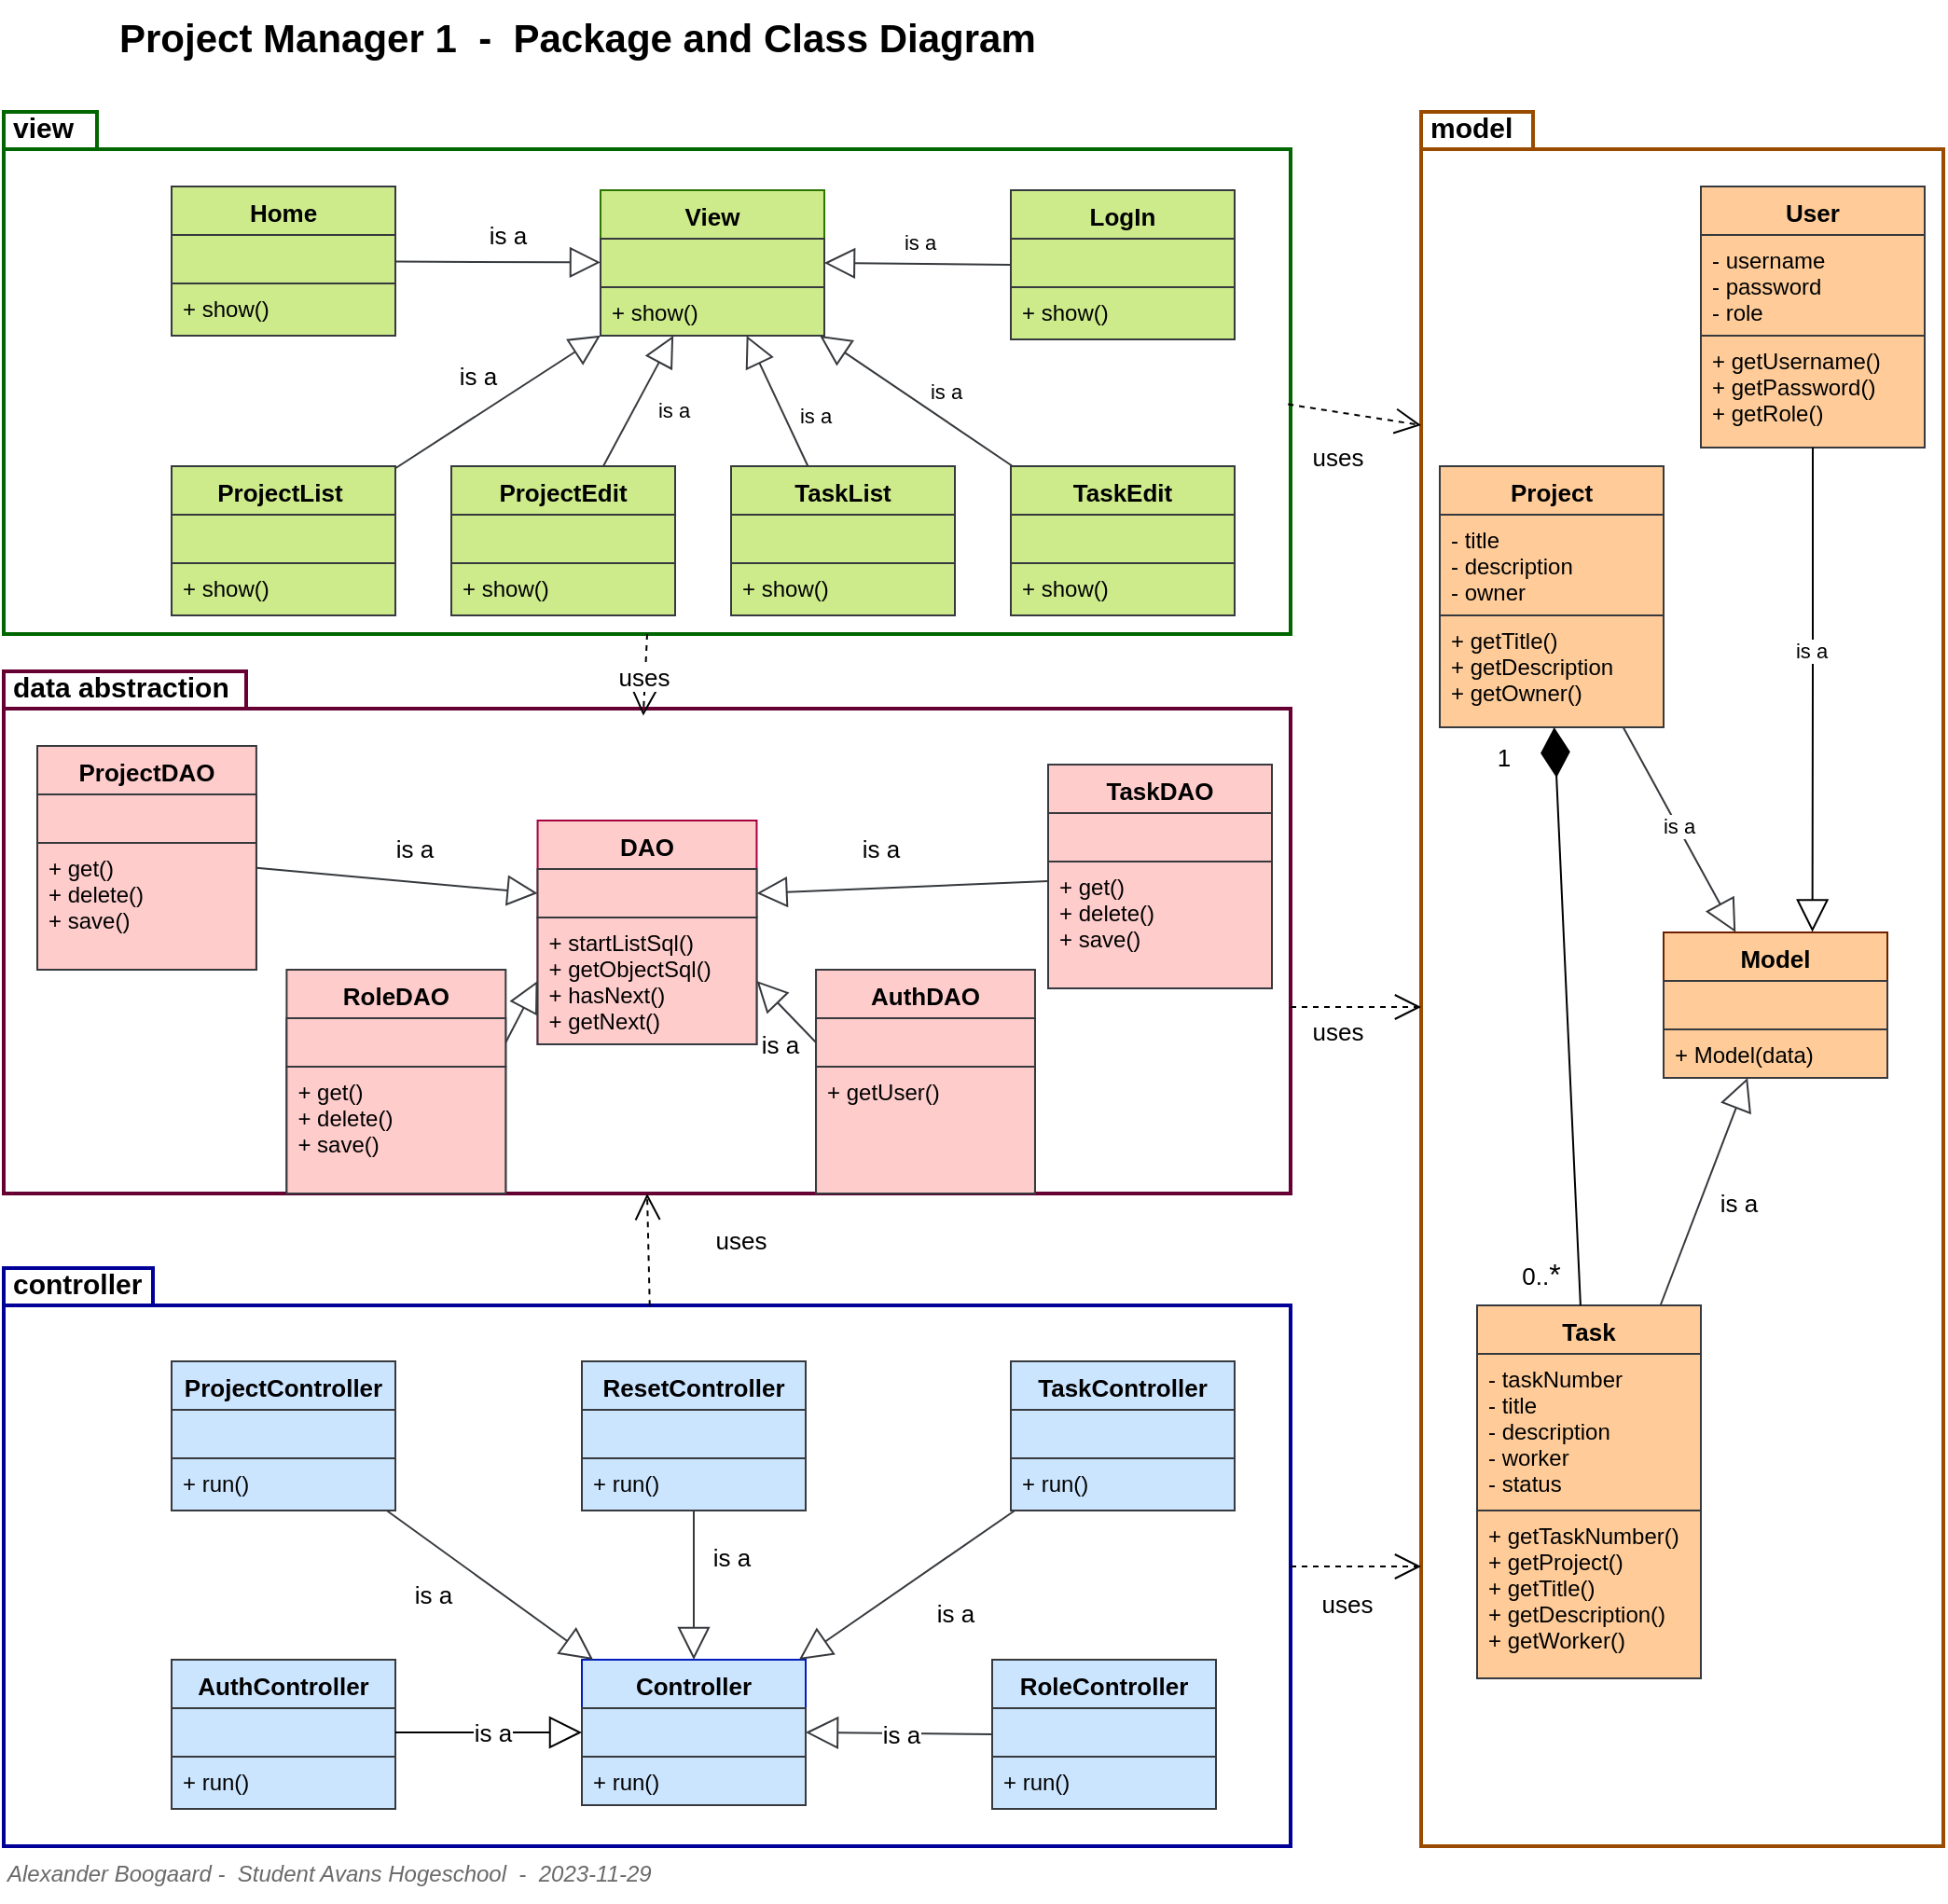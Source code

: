 <mxfile version="22.1.2" type="device">
  <diagram id="C5RBs43oDa-KdzZeNtuy" name="Page-1">
    <mxGraphModel dx="1900" dy="3404" grid="1" gridSize="10" guides="1" tooltips="1" connect="1" arrows="1" fold="1" page="1" pageScale="1" pageWidth="1120" pageHeight="1450" math="0" shadow="0">
      <root>
        <mxCell id="WIyWlLk6GJQsqaUBKTNV-0" />
        <mxCell id="WIyWlLk6GJQsqaUBKTNV-1" parent="WIyWlLk6GJQsqaUBKTNV-0" />
        <mxCell id="bZ6SmDlan108wGOM-JAQ-2" value="" style="shape=folder;fontStyle=1;spacingTop=10;tabWidth=130;tabHeight=20;tabPosition=left;html=1;strokeWidth=2;strokeColor=#660033;" parent="WIyWlLk6GJQsqaUBKTNV-1" vertex="1">
          <mxGeometry x="-1110.003" y="-2520" width="690" height="280" as="geometry" />
        </mxCell>
        <mxCell id="2OxJAYzB0VSOcrcpk9Fz-35" value="" style="group" parent="WIyWlLk6GJQsqaUBKTNV-1" vertex="1" connectable="0">
          <mxGeometry x="-1110" y="-2200" width="690" height="310" as="geometry" />
        </mxCell>
        <mxCell id="bZ6SmDlan108wGOM-JAQ-4" value="" style="shape=folder;fontStyle=1;spacingTop=10;tabWidth=80;tabHeight=20;tabPosition=left;html=1;strokeWidth=2;strokeColor=#000099;" parent="2OxJAYzB0VSOcrcpk9Fz-35" vertex="1">
          <mxGeometry width="690" height="310" as="geometry" />
        </mxCell>
        <mxCell id="xL1izJkVqLdVVamuMfSx-6" value="&lt;h1 style=&quot;font-size: 15px;&quot;&gt;controller&lt;/h1&gt;" style="text;html=1;strokeColor=none;fillColor=none;spacing=5;spacingTop=-20;whiteSpace=wrap;overflow=hidden;rounded=0;fontSize=15;" parent="2OxJAYzB0VSOcrcpk9Fz-35" vertex="1">
          <mxGeometry width="98.571" height="20" as="geometry" />
        </mxCell>
        <mxCell id="oio7H8gZdXNdozRF6KR3-0" value="RoleController" style="swimlane;fontStyle=1;align=center;verticalAlign=top;childLayout=stackLayout;horizontal=1;startSize=26;horizontalStack=0;resizeParent=1;resizeLast=0;collapsible=1;marginBottom=0;rounded=0;shadow=0;strokeWidth=1;fillColor=#cce5ff;strokeColor=#36393d;fontSize=13;" vertex="1" parent="2OxJAYzB0VSOcrcpk9Fz-35">
          <mxGeometry x="530" y="210" width="120" height="80" as="geometry">
            <mxRectangle x="230" y="140" width="160" height="26" as="alternateBounds" />
          </mxGeometry>
        </mxCell>
        <mxCell id="oio7H8gZdXNdozRF6KR3-1" value=" " style="text;align=left;verticalAlign=top;spacingLeft=4;spacingRight=4;overflow=hidden;rotatable=0;points=[[0,0.5],[1,0.5]];portConstraint=eastwest;fillColor=#cce5ff;strokeColor=#36393d;" vertex="1" parent="oio7H8gZdXNdozRF6KR3-0">
          <mxGeometry y="26" width="120" height="26" as="geometry" />
        </mxCell>
        <mxCell id="oio7H8gZdXNdozRF6KR3-2" value="+ run()" style="text;align=left;verticalAlign=top;spacingLeft=4;spacingRight=4;overflow=hidden;rotatable=0;points=[[0,0.5],[1,0.5]];portConstraint=eastwest;fillColor=#cce5ff;strokeColor=#36393d;" vertex="1" parent="oio7H8gZdXNdozRF6KR3-0">
          <mxGeometry y="52" width="120" height="28" as="geometry" />
        </mxCell>
        <mxCell id="bZ6SmDlan108wGOM-JAQ-6" value="" style="shape=folder;fontStyle=1;spacingTop=10;tabWidth=60;tabHeight=20;tabPosition=left;html=1;strokeWidth=2;strokeColor=#994C00;" parent="WIyWlLk6GJQsqaUBKTNV-1" vertex="1">
          <mxGeometry x="-350" y="-2820" width="280" height="930" as="geometry" />
        </mxCell>
        <mxCell id="bZ6SmDlan108wGOM-JAQ-1" value="" style="shape=folder;fontStyle=1;spacingTop=10;tabWidth=50;tabHeight=20;tabPosition=left;html=1;strokeWidth=2;strokeColor=#006600;" parent="WIyWlLk6GJQsqaUBKTNV-1" vertex="1">
          <mxGeometry x="-1110" y="-2820" width="690" height="280" as="geometry" />
        </mxCell>
        <mxCell id="E7oqF2Y1Bg3r5n-uWhPA-0" value="View" style="swimlane;fontStyle=1;align=center;verticalAlign=top;childLayout=stackLayout;horizontal=1;startSize=26;horizontalStack=0;resizeParent=1;resizeLast=0;collapsible=1;marginBottom=0;rounded=0;shadow=0;strokeWidth=1;fillColor=#CDEB8B;strokeColor=#2D7600;fontSize=13;fontColor=#000000;" parent="WIyWlLk6GJQsqaUBKTNV-1" vertex="1">
          <mxGeometry x="-790" y="-2778" width="120" height="78" as="geometry">
            <mxRectangle x="230" y="140" width="160" height="26" as="alternateBounds" />
          </mxGeometry>
        </mxCell>
        <mxCell id="E7oqF2Y1Bg3r5n-uWhPA-1" value="" style="text;align=left;verticalAlign=top;spacingLeft=4;spacingRight=4;overflow=hidden;rotatable=0;points=[[0,0.5],[1,0.5]];portConstraint=eastwest;fillColor=#cdeb8b;strokeColor=#36393d;" parent="E7oqF2Y1Bg3r5n-uWhPA-0" vertex="1">
          <mxGeometry y="26" width="120" height="26" as="geometry" />
        </mxCell>
        <mxCell id="E7oqF2Y1Bg3r5n-uWhPA-77" value="+ show()" style="text;align=left;verticalAlign=top;spacingLeft=4;spacingRight=4;overflow=hidden;rotatable=0;points=[[0,0.5],[1,0.5]];portConstraint=eastwest;fillColor=#cdeb8b;strokeColor=#36393d;" parent="E7oqF2Y1Bg3r5n-uWhPA-0" vertex="1">
          <mxGeometry y="52" width="120" height="26" as="geometry" />
        </mxCell>
        <mxCell id="E7oqF2Y1Bg3r5n-uWhPA-3" value="" style="endArrow=block;endSize=14;endFill=0;shadow=0;strokeWidth=1;rounded=0;elbow=vertical;fillColor=#cdeb8b;strokeColor=#36393d;" parent="WIyWlLk6GJQsqaUBKTNV-1" source="E7oqF2Y1Bg3r5n-uWhPA-91" target="E7oqF2Y1Bg3r5n-uWhPA-0" edge="1">
          <mxGeometry width="160" relative="1" as="geometry">
            <mxPoint x="-870" y="-2590" as="sourcePoint" />
            <mxPoint x="-970" y="-2679" as="targetPoint" />
          </mxGeometry>
        </mxCell>
        <mxCell id="2OxJAYzB0VSOcrcpk9Fz-2" value="is a" style="edgeLabel;html=1;align=center;verticalAlign=middle;resizable=0;points=[];" parent="E7oqF2Y1Bg3r5n-uWhPA-3" vertex="1" connectable="0">
          <mxGeometry x="-0.162" relative="1" as="geometry">
            <mxPoint x="21" y="-1" as="offset" />
          </mxGeometry>
        </mxCell>
        <mxCell id="E7oqF2Y1Bg3r5n-uWhPA-19" value="is a" style="endArrow=block;endSize=14;endFill=0;shadow=0;strokeWidth=1;rounded=0;elbow=vertical;fillColor=#cdeb8b;strokeColor=#36393d;fontSize=13;" parent="WIyWlLk6GJQsqaUBKTNV-1" source="E7oqF2Y1Bg3r5n-uWhPA-85" target="E7oqF2Y1Bg3r5n-uWhPA-0" edge="1">
          <mxGeometry x="-0.024" y="17" width="160" relative="1" as="geometry">
            <mxPoint x="-980" y="-2280" as="sourcePoint" />
            <mxPoint x="-1110" y="-2420" as="targetPoint" />
            <mxPoint y="-1" as="offset" />
          </mxGeometry>
        </mxCell>
        <mxCell id="E7oqF2Y1Bg3r5n-uWhPA-20" value="" style="endArrow=block;endSize=14;endFill=0;shadow=0;strokeWidth=1;rounded=0;elbow=vertical;fillColor=#cdeb8b;strokeColor=#36393d;" parent="WIyWlLk6GJQsqaUBKTNV-1" source="E7oqF2Y1Bg3r5n-uWhPA-82" target="E7oqF2Y1Bg3r5n-uWhPA-0" edge="1">
          <mxGeometry width="160" relative="1" as="geometry">
            <mxPoint x="-840" y="-2320" as="sourcePoint" />
            <mxPoint x="-970" y="-2460" as="targetPoint" />
          </mxGeometry>
        </mxCell>
        <mxCell id="2OxJAYzB0VSOcrcpk9Fz-1" value="&lt;font style=&quot;font-size: 13px;&quot;&gt;is a&lt;/font&gt;" style="edgeLabel;html=1;align=center;verticalAlign=middle;resizable=0;points=[];" parent="E7oqF2Y1Bg3r5n-uWhPA-20" vertex="1" connectable="0">
          <mxGeometry x="-0.089" y="-2" relative="1" as="geometry">
            <mxPoint x="10" y="-17" as="offset" />
          </mxGeometry>
        </mxCell>
        <mxCell id="E7oqF2Y1Bg3r5n-uWhPA-21" value="" style="endArrow=block;endSize=14;endFill=0;shadow=0;strokeWidth=1;rounded=0;elbow=vertical;fillColor=#cdeb8b;strokeColor=#36393d;" parent="WIyWlLk6GJQsqaUBKTNV-1" source="E7oqF2Y1Bg3r5n-uWhPA-94" target="E7oqF2Y1Bg3r5n-uWhPA-0" edge="1">
          <mxGeometry width="160" relative="1" as="geometry">
            <mxPoint x="-620" y="-2310" as="sourcePoint" />
            <mxPoint x="-750" y="-2450" as="targetPoint" />
          </mxGeometry>
        </mxCell>
        <mxCell id="2OxJAYzB0VSOcrcpk9Fz-3" value="is a" style="edgeLabel;html=1;align=center;verticalAlign=middle;resizable=0;points=[];" parent="E7oqF2Y1Bg3r5n-uWhPA-21" vertex="1" connectable="0">
          <mxGeometry x="-0.017" y="2" relative="1" as="geometry">
            <mxPoint x="22" y="6" as="offset" />
          </mxGeometry>
        </mxCell>
        <mxCell id="E7oqF2Y1Bg3r5n-uWhPA-22" value="" style="endArrow=block;endSize=14;endFill=0;shadow=0;strokeWidth=1;rounded=0;elbow=vertical;fillColor=#cdeb8b;strokeColor=#36393d;" parent="WIyWlLk6GJQsqaUBKTNV-1" source="E7oqF2Y1Bg3r5n-uWhPA-97" target="E7oqF2Y1Bg3r5n-uWhPA-0" edge="1">
          <mxGeometry width="160" relative="1" as="geometry">
            <mxPoint x="-510" y="-2720" as="sourcePoint" />
            <mxPoint x="-640" y="-2860" as="targetPoint" />
          </mxGeometry>
        </mxCell>
        <mxCell id="2OxJAYzB0VSOcrcpk9Fz-4" value="is a" style="edgeLabel;html=1;align=center;verticalAlign=middle;resizable=0;points=[];" parent="E7oqF2Y1Bg3r5n-uWhPA-22" vertex="1" connectable="0">
          <mxGeometry x="-0.029" y="-2" relative="1" as="geometry">
            <mxPoint x="13" y="-5" as="offset" />
          </mxGeometry>
        </mxCell>
        <mxCell id="E7oqF2Y1Bg3r5n-uWhPA-82" value="Home" style="swimlane;fontStyle=1;align=center;verticalAlign=top;childLayout=stackLayout;horizontal=1;startSize=26;horizontalStack=0;resizeParent=1;resizeLast=0;collapsible=1;marginBottom=0;rounded=0;shadow=0;strokeWidth=1;fillColor=#cdeb8b;strokeColor=#36393d;fontSize=13;" parent="WIyWlLk6GJQsqaUBKTNV-1" vertex="1">
          <mxGeometry x="-1020" y="-2780" width="120" height="80" as="geometry">
            <mxRectangle x="230" y="140" width="160" height="26" as="alternateBounds" />
          </mxGeometry>
        </mxCell>
        <mxCell id="E7oqF2Y1Bg3r5n-uWhPA-83" value=" " style="text;align=left;verticalAlign=top;spacingLeft=4;spacingRight=4;overflow=hidden;rotatable=0;points=[[0,0.5],[1,0.5]];portConstraint=eastwest;fillColor=#cdeb8b;strokeColor=#36393d;" parent="E7oqF2Y1Bg3r5n-uWhPA-82" vertex="1">
          <mxGeometry y="26" width="120" height="26" as="geometry" />
        </mxCell>
        <mxCell id="E7oqF2Y1Bg3r5n-uWhPA-84" value="+ show()" style="text;align=left;verticalAlign=top;spacingLeft=4;spacingRight=4;overflow=hidden;rotatable=0;points=[[0,0.5],[1,0.5]];portConstraint=eastwest;fillColor=#cdeb8b;strokeColor=#36393d;" parent="E7oqF2Y1Bg3r5n-uWhPA-82" vertex="1">
          <mxGeometry y="52" width="120" height="28" as="geometry" />
        </mxCell>
        <mxCell id="E7oqF2Y1Bg3r5n-uWhPA-85" value="ProjectList " style="swimlane;fontStyle=1;align=center;verticalAlign=top;childLayout=stackLayout;horizontal=1;startSize=26;horizontalStack=0;resizeParent=1;resizeLast=0;collapsible=1;marginBottom=0;rounded=0;shadow=0;strokeWidth=1;fillColor=#cdeb8b;strokeColor=#36393d;fontSize=13;" parent="WIyWlLk6GJQsqaUBKTNV-1" vertex="1">
          <mxGeometry x="-1020" y="-2630" width="120" height="80" as="geometry">
            <mxRectangle x="230" y="140" width="160" height="26" as="alternateBounds" />
          </mxGeometry>
        </mxCell>
        <mxCell id="E7oqF2Y1Bg3r5n-uWhPA-86" value=" " style="text;align=left;verticalAlign=top;spacingLeft=4;spacingRight=4;overflow=hidden;rotatable=0;points=[[0,0.5],[1,0.5]];portConstraint=eastwest;fillColor=#cdeb8b;strokeColor=#36393d;" parent="E7oqF2Y1Bg3r5n-uWhPA-85" vertex="1">
          <mxGeometry y="26" width="120" height="26" as="geometry" />
        </mxCell>
        <mxCell id="E7oqF2Y1Bg3r5n-uWhPA-87" value="+ show()" style="text;align=left;verticalAlign=top;spacingLeft=4;spacingRight=4;overflow=hidden;rotatable=0;points=[[0,0.5],[1,0.5]];portConstraint=eastwest;fillColor=#cdeb8b;strokeColor=#36393d;" parent="E7oqF2Y1Bg3r5n-uWhPA-85" vertex="1">
          <mxGeometry y="52" width="120" height="28" as="geometry" />
        </mxCell>
        <mxCell id="E7oqF2Y1Bg3r5n-uWhPA-91" value="ProjectEdit" style="swimlane;fontStyle=1;align=center;verticalAlign=top;childLayout=stackLayout;horizontal=1;startSize=26;horizontalStack=0;resizeParent=1;resizeLast=0;collapsible=1;marginBottom=0;rounded=0;shadow=0;strokeWidth=1;fillColor=#cdeb8b;strokeColor=#36393d;fontSize=13;" parent="WIyWlLk6GJQsqaUBKTNV-1" vertex="1">
          <mxGeometry x="-870" y="-2630" width="120" height="80" as="geometry">
            <mxRectangle x="230" y="140" width="160" height="26" as="alternateBounds" />
          </mxGeometry>
        </mxCell>
        <mxCell id="E7oqF2Y1Bg3r5n-uWhPA-92" value=" " style="text;align=left;verticalAlign=top;spacingLeft=4;spacingRight=4;overflow=hidden;rotatable=0;points=[[0,0.5],[1,0.5]];portConstraint=eastwest;fillColor=#cdeb8b;strokeColor=#36393d;" parent="E7oqF2Y1Bg3r5n-uWhPA-91" vertex="1">
          <mxGeometry y="26" width="120" height="26" as="geometry" />
        </mxCell>
        <mxCell id="E7oqF2Y1Bg3r5n-uWhPA-93" value="+ show()" style="text;align=left;verticalAlign=top;spacingLeft=4;spacingRight=4;overflow=hidden;rotatable=0;points=[[0,0.5],[1,0.5]];portConstraint=eastwest;fillColor=#cdeb8b;strokeColor=#36393d;" parent="E7oqF2Y1Bg3r5n-uWhPA-91" vertex="1">
          <mxGeometry y="52" width="120" height="28" as="geometry" />
        </mxCell>
        <mxCell id="E7oqF2Y1Bg3r5n-uWhPA-94" value="TaskList" style="swimlane;fontStyle=1;align=center;verticalAlign=top;childLayout=stackLayout;horizontal=1;startSize=26;horizontalStack=0;resizeParent=1;resizeLast=0;collapsible=1;marginBottom=0;rounded=0;shadow=0;strokeWidth=1;fillColor=#cdeb8b;strokeColor=#36393d;fontSize=13;" parent="WIyWlLk6GJQsqaUBKTNV-1" vertex="1">
          <mxGeometry x="-720" y="-2630" width="120" height="80" as="geometry">
            <mxRectangle x="230" y="140" width="160" height="26" as="alternateBounds" />
          </mxGeometry>
        </mxCell>
        <mxCell id="E7oqF2Y1Bg3r5n-uWhPA-95" value=" " style="text;align=left;verticalAlign=top;spacingLeft=4;spacingRight=4;overflow=hidden;rotatable=0;points=[[0,0.5],[1,0.5]];portConstraint=eastwest;fillColor=#cdeb8b;strokeColor=#36393d;" parent="E7oqF2Y1Bg3r5n-uWhPA-94" vertex="1">
          <mxGeometry y="26" width="120" height="26" as="geometry" />
        </mxCell>
        <mxCell id="E7oqF2Y1Bg3r5n-uWhPA-96" value="+ show()" style="text;align=left;verticalAlign=top;spacingLeft=4;spacingRight=4;overflow=hidden;rotatable=0;points=[[0,0.5],[1,0.5]];portConstraint=eastwest;fillColor=#cdeb8b;strokeColor=#36393d;" parent="E7oqF2Y1Bg3r5n-uWhPA-94" vertex="1">
          <mxGeometry y="52" width="120" height="28" as="geometry" />
        </mxCell>
        <mxCell id="E7oqF2Y1Bg3r5n-uWhPA-97" value="TaskEdit" style="swimlane;fontStyle=1;align=center;verticalAlign=top;childLayout=stackLayout;horizontal=1;startSize=26;horizontalStack=0;resizeParent=1;resizeLast=0;collapsible=1;marginBottom=0;rounded=0;shadow=0;strokeWidth=1;fillColor=#cdeb8b;strokeColor=#36393d;fontSize=13;" parent="WIyWlLk6GJQsqaUBKTNV-1" vertex="1">
          <mxGeometry x="-570" y="-2630" width="120" height="80" as="geometry">
            <mxRectangle x="230" y="140" width="160" height="26" as="alternateBounds" />
          </mxGeometry>
        </mxCell>
        <mxCell id="E7oqF2Y1Bg3r5n-uWhPA-98" value=" " style="text;align=left;verticalAlign=top;spacingLeft=4;spacingRight=4;overflow=hidden;rotatable=0;points=[[0,0.5],[1,0.5]];portConstraint=eastwest;fillColor=#cdeb8b;strokeColor=#36393d;" parent="E7oqF2Y1Bg3r5n-uWhPA-97" vertex="1">
          <mxGeometry y="26" width="120" height="26" as="geometry" />
        </mxCell>
        <mxCell id="E7oqF2Y1Bg3r5n-uWhPA-99" value="+ show()" style="text;align=left;verticalAlign=top;spacingLeft=4;spacingRight=4;overflow=hidden;rotatable=0;points=[[0,0.5],[1,0.5]];portConstraint=eastwest;fillColor=#cdeb8b;strokeColor=#36393d;" parent="E7oqF2Y1Bg3r5n-uWhPA-97" vertex="1">
          <mxGeometry y="52" width="120" height="28" as="geometry" />
        </mxCell>
        <mxCell id="E7oqF2Y1Bg3r5n-uWhPA-104" value="" style="endArrow=block;endSize=14;endFill=0;shadow=0;strokeWidth=1;rounded=0;elbow=vertical;fillColor=#ffcccc;strokeColor=#36393d;entryX=1;entryY=0.5;entryDx=0;entryDy=0;" parent="WIyWlLk6GJQsqaUBKTNV-1" source="E7oqF2Y1Bg3r5n-uWhPA-108" target="E7oqF2Y1Bg3r5n-uWhPA-101" edge="1">
          <mxGeometry width="160" relative="1" as="geometry">
            <mxPoint x="-620" y="-1890" as="sourcePoint" />
            <mxPoint x="-750" y="-2030" as="targetPoint" />
          </mxGeometry>
        </mxCell>
        <mxCell id="E7oqF2Y1Bg3r5n-uWhPA-108" value="TaskDAO" style="swimlane;fontStyle=1;align=center;verticalAlign=top;childLayout=stackLayout;horizontal=1;startSize=26;horizontalStack=0;resizeParent=1;resizeLast=0;collapsible=1;marginBottom=0;rounded=0;shadow=0;strokeWidth=1;fillColor=#ffcccc;strokeColor=#36393d;fontSize=13;" parent="WIyWlLk6GJQsqaUBKTNV-1" vertex="1">
          <mxGeometry x="-550" y="-2470" width="120" height="120" as="geometry">
            <mxRectangle x="230" y="140" width="160" height="26" as="alternateBounds" />
          </mxGeometry>
        </mxCell>
        <mxCell id="E7oqF2Y1Bg3r5n-uWhPA-109" value=" " style="text;align=left;verticalAlign=top;spacingLeft=4;spacingRight=4;overflow=hidden;rotatable=0;points=[[0,0.5],[1,0.5]];portConstraint=eastwest;fillColor=#ffcccc;strokeColor=#36393d;" parent="E7oqF2Y1Bg3r5n-uWhPA-108" vertex="1">
          <mxGeometry y="26" width="120" height="26" as="geometry" />
        </mxCell>
        <mxCell id="E7oqF2Y1Bg3r5n-uWhPA-110" value="+ get()&#xa;+ delete()&#xa;+ save()" style="text;align=left;verticalAlign=top;spacingLeft=4;spacingRight=4;overflow=hidden;rotatable=0;points=[[0,0.5],[1,0.5]];portConstraint=eastwest;fillColor=#ffcccc;strokeColor=#36393d;" parent="E7oqF2Y1Bg3r5n-uWhPA-108" vertex="1">
          <mxGeometry y="52" width="120" height="68" as="geometry" />
        </mxCell>
        <mxCell id="E7oqF2Y1Bg3r5n-uWhPA-111" value="Model" style="swimlane;fontStyle=1;align=center;verticalAlign=top;childLayout=stackLayout;horizontal=1;startSize=26;horizontalStack=0;resizeParent=1;resizeLast=0;collapsible=1;marginBottom=0;rounded=0;shadow=0;strokeWidth=1;fillColor=#FFCC99;strokeColor=#6D1F00;fontSize=13;fontColor=#000000;" parent="WIyWlLk6GJQsqaUBKTNV-1" vertex="1">
          <mxGeometry x="-220" y="-2380" width="120" height="78" as="geometry">
            <mxRectangle x="230" y="140" width="160" height="26" as="alternateBounds" />
          </mxGeometry>
        </mxCell>
        <mxCell id="E7oqF2Y1Bg3r5n-uWhPA-112" value=" " style="text;align=left;verticalAlign=top;spacingLeft=4;spacingRight=4;overflow=hidden;rotatable=0;points=[[0,0.5],[1,0.5]];portConstraint=eastwest;fillColor=#ffcc99;strokeColor=#36393d;strokeWidth=1;" parent="E7oqF2Y1Bg3r5n-uWhPA-111" vertex="1">
          <mxGeometry y="26" width="120" height="26" as="geometry" />
        </mxCell>
        <mxCell id="E7oqF2Y1Bg3r5n-uWhPA-113" value="+ Model(data)" style="text;align=left;verticalAlign=top;spacingLeft=4;spacingRight=4;overflow=hidden;rotatable=0;points=[[0,0.5],[1,0.5]];portConstraint=eastwest;fillColor=#ffcc99;strokeColor=#36393d;strokeWidth=1;" parent="E7oqF2Y1Bg3r5n-uWhPA-111" vertex="1">
          <mxGeometry y="52" width="120" height="26" as="geometry" />
        </mxCell>
        <mxCell id="E7oqF2Y1Bg3r5n-uWhPA-114" value="" style="endArrow=block;endSize=15;endFill=0;shadow=0;strokeWidth=1;rounded=0;elbow=vertical;fillColor=#ffcc99;strokeColor=#36393d;" parent="WIyWlLk6GJQsqaUBKTNV-1" source="E7oqF2Y1Bg3r5n-uWhPA-116" target="E7oqF2Y1Bg3r5n-uWhPA-111" edge="1">
          <mxGeometry width="160" relative="1" as="geometry">
            <mxPoint x="-260" y="-2190" as="sourcePoint" />
            <mxPoint x="-360" y="-2279" as="targetPoint" />
          </mxGeometry>
        </mxCell>
        <mxCell id="2OxJAYzB0VSOcrcpk9Fz-23" value="is a" style="edgeLabel;html=1;align=center;verticalAlign=middle;resizable=0;points=[];" parent="E7oqF2Y1Bg3r5n-uWhPA-114" vertex="1" connectable="0">
          <mxGeometry x="-0.017" relative="1" as="geometry">
            <mxPoint y="-1" as="offset" />
          </mxGeometry>
        </mxCell>
        <mxCell id="E7oqF2Y1Bg3r5n-uWhPA-115" value="" style="endArrow=block;endSize=15;endFill=0;shadow=0;strokeWidth=1;rounded=0;elbow=vertical;fillColor=#ffcc99;strokeColor=#36393d;" parent="WIyWlLk6GJQsqaUBKTNV-1" source="E7oqF2Y1Bg3r5n-uWhPA-119" target="E7oqF2Y1Bg3r5n-uWhPA-111" edge="1">
          <mxGeometry width="160" relative="1" as="geometry">
            <mxPoint x="-10" y="-1910" as="sourcePoint" />
            <mxPoint x="-140" y="-2050" as="targetPoint" />
          </mxGeometry>
        </mxCell>
        <mxCell id="E7oqF2Y1Bg3r5n-uWhPA-116" value="Project" style="swimlane;fontStyle=1;align=center;verticalAlign=top;childLayout=stackLayout;horizontal=1;startSize=26;horizontalStack=0;resizeParent=1;resizeLast=0;collapsible=1;marginBottom=0;rounded=0;shadow=0;strokeWidth=1;fillColor=#ffcc99;strokeColor=#36393d;fontSize=13;" parent="WIyWlLk6GJQsqaUBKTNV-1" vertex="1">
          <mxGeometry x="-340" y="-2630" width="120" height="140" as="geometry">
            <mxRectangle x="230" y="140" width="160" height="26" as="alternateBounds" />
          </mxGeometry>
        </mxCell>
        <mxCell id="E7oqF2Y1Bg3r5n-uWhPA-117" value="- title&#xa;- description&#xa;- owner" style="text;align=left;verticalAlign=top;spacingLeft=4;spacingRight=4;overflow=hidden;rotatable=0;points=[[0,0.5],[1,0.5]];portConstraint=eastwest;fillColor=#ffcc99;strokeColor=#36393d;strokeWidth=1;" parent="E7oqF2Y1Bg3r5n-uWhPA-116" vertex="1">
          <mxGeometry y="26" width="120" height="54" as="geometry" />
        </mxCell>
        <mxCell id="E7oqF2Y1Bg3r5n-uWhPA-118" value="+ getTitle()&#xa;+ getDescription&#xa;+ getOwner()" style="text;align=left;verticalAlign=top;spacingLeft=4;spacingRight=4;overflow=hidden;rotatable=0;points=[[0,0.5],[1,0.5]];portConstraint=eastwest;fillColor=#ffcc99;strokeColor=#36393d;strokeWidth=1;" parent="E7oqF2Y1Bg3r5n-uWhPA-116" vertex="1">
          <mxGeometry y="80" width="120" height="60" as="geometry" />
        </mxCell>
        <mxCell id="E7oqF2Y1Bg3r5n-uWhPA-119" value="Task" style="swimlane;fontStyle=1;align=center;verticalAlign=top;childLayout=stackLayout;horizontal=1;startSize=26;horizontalStack=0;resizeParent=1;resizeLast=0;collapsible=1;marginBottom=0;rounded=0;shadow=0;strokeWidth=1;fillColor=#ffcc99;strokeColor=#36393d;fontSize=13;" parent="WIyWlLk6GJQsqaUBKTNV-1" vertex="1">
          <mxGeometry x="-320" y="-2180" width="120" height="200" as="geometry">
            <mxRectangle x="230" y="140" width="160" height="26" as="alternateBounds" />
          </mxGeometry>
        </mxCell>
        <mxCell id="E7oqF2Y1Bg3r5n-uWhPA-120" value="- taskNumber&#xa;- title&#xa;- description&#xa;- worker&#xa;- status" style="text;align=left;verticalAlign=top;spacingLeft=4;spacingRight=4;overflow=hidden;rotatable=0;points=[[0,0.5],[1,0.5]];portConstraint=eastwest;fillColor=#ffcc99;strokeColor=#36393d;strokeWidth=1;" parent="E7oqF2Y1Bg3r5n-uWhPA-119" vertex="1">
          <mxGeometry y="26" width="120" height="84" as="geometry" />
        </mxCell>
        <mxCell id="E7oqF2Y1Bg3r5n-uWhPA-121" value="+ getTaskNumber()&#xa;+ getProject()&#xa;+ getTitle()&#xa;+ getDescription()&#xa;+ getWorker()&#xa;" style="text;align=left;verticalAlign=top;spacingLeft=4;spacingRight=4;overflow=hidden;rotatable=0;points=[[0,0.5],[1,0.5]];portConstraint=eastwest;fillColor=#ffcc99;strokeColor=#36393d;strokeWidth=1;" parent="E7oqF2Y1Bg3r5n-uWhPA-119" vertex="1">
          <mxGeometry y="110" width="120" height="90" as="geometry" />
        </mxCell>
        <mxCell id="E7oqF2Y1Bg3r5n-uWhPA-122" value="Controller" style="swimlane;fontStyle=1;align=center;verticalAlign=top;childLayout=stackLayout;horizontal=1;startSize=26;horizontalStack=0;resizeParent=1;resizeLast=0;collapsible=1;marginBottom=0;rounded=0;shadow=0;strokeWidth=1;fillColor=#CCE5FF;strokeColor=#001DBC;fontSize=13;fontColor=#000000;" parent="WIyWlLk6GJQsqaUBKTNV-1" vertex="1">
          <mxGeometry x="-800" y="-1990" width="120" height="78" as="geometry">
            <mxRectangle x="230" y="140" width="160" height="26" as="alternateBounds" />
          </mxGeometry>
        </mxCell>
        <mxCell id="E7oqF2Y1Bg3r5n-uWhPA-123" value=" " style="text;align=left;verticalAlign=top;spacingLeft=4;spacingRight=4;overflow=hidden;rotatable=0;points=[[0,0.5],[1,0.5]];portConstraint=eastwest;fillColor=#cce5ff;strokeColor=#36393d;" parent="E7oqF2Y1Bg3r5n-uWhPA-122" vertex="1">
          <mxGeometry y="26" width="120" height="26" as="geometry" />
        </mxCell>
        <mxCell id="E7oqF2Y1Bg3r5n-uWhPA-124" value="+ run()" style="text;align=left;verticalAlign=top;spacingLeft=4;spacingRight=4;overflow=hidden;rotatable=0;points=[[0,0.5],[1,0.5]];portConstraint=eastwest;fillColor=#cce5ff;strokeColor=#36393d;" parent="E7oqF2Y1Bg3r5n-uWhPA-122" vertex="1">
          <mxGeometry y="52" width="120" height="26" as="geometry" />
        </mxCell>
        <mxCell id="E7oqF2Y1Bg3r5n-uWhPA-125" value="" style="endArrow=block;endSize=15;endFill=0;shadow=0;strokeWidth=1;rounded=0;elbow=vertical;fillColor=#cce5ff;strokeColor=#36393d;" parent="WIyWlLk6GJQsqaUBKTNV-1" source="E7oqF2Y1Bg3r5n-uWhPA-134" target="E7oqF2Y1Bg3r5n-uWhPA-122" edge="1">
          <mxGeometry width="160" relative="1" as="geometry">
            <mxPoint x="-900" y="-2050" as="sourcePoint" />
            <mxPoint x="-1000" y="-2139" as="targetPoint" />
          </mxGeometry>
        </mxCell>
        <mxCell id="E7oqF2Y1Bg3r5n-uWhPA-126" value="" style="endArrow=block;endSize=15;endFill=0;shadow=0;strokeWidth=1;rounded=0;elbow=vertical;fillColor=#cce5ff;strokeColor=#36393d;" parent="WIyWlLk6GJQsqaUBKTNV-1" source="E7oqF2Y1Bg3r5n-uWhPA-131" target="E7oqF2Y1Bg3r5n-uWhPA-122" edge="1">
          <mxGeometry width="160" relative="1" as="geometry">
            <mxPoint x="-1010" y="-1740" as="sourcePoint" />
            <mxPoint x="-1140" y="-1880" as="targetPoint" />
          </mxGeometry>
        </mxCell>
        <mxCell id="E7oqF2Y1Bg3r5n-uWhPA-127" value="" style="endArrow=block;endSize=15;endFill=0;shadow=0;strokeWidth=1;rounded=0;elbow=vertical;fillColor=#cce5ff;strokeColor=#36393d;" parent="WIyWlLk6GJQsqaUBKTNV-1" source="E7oqF2Y1Bg3r5n-uWhPA-128" target="E7oqF2Y1Bg3r5n-uWhPA-122" edge="1">
          <mxGeometry width="160" relative="1" as="geometry">
            <mxPoint x="-870" y="-1780" as="sourcePoint" />
            <mxPoint x="-1000" y="-1920" as="targetPoint" />
          </mxGeometry>
        </mxCell>
        <mxCell id="E7oqF2Y1Bg3r5n-uWhPA-128" value="ResetController" style="swimlane;fontStyle=1;align=center;verticalAlign=top;childLayout=stackLayout;horizontal=1;startSize=26;horizontalStack=0;resizeParent=1;resizeLast=0;collapsible=1;marginBottom=0;rounded=0;shadow=0;strokeWidth=1;fillColor=#cce5ff;strokeColor=#36393d;fontSize=13;" parent="WIyWlLk6GJQsqaUBKTNV-1" vertex="1">
          <mxGeometry x="-800" y="-2150" width="120" height="80" as="geometry">
            <mxRectangle x="230" y="140" width="160" height="26" as="alternateBounds" />
          </mxGeometry>
        </mxCell>
        <mxCell id="E7oqF2Y1Bg3r5n-uWhPA-129" value=" " style="text;align=left;verticalAlign=top;spacingLeft=4;spacingRight=4;overflow=hidden;rotatable=0;points=[[0,0.5],[1,0.5]];portConstraint=eastwest;fillColor=#cce5ff;strokeColor=#36393d;" parent="E7oqF2Y1Bg3r5n-uWhPA-128" vertex="1">
          <mxGeometry y="26" width="120" height="26" as="geometry" />
        </mxCell>
        <mxCell id="E7oqF2Y1Bg3r5n-uWhPA-130" value="+ run()" style="text;align=left;verticalAlign=top;spacingLeft=4;spacingRight=4;overflow=hidden;rotatable=0;points=[[0,0.5],[1,0.5]];portConstraint=eastwest;fillColor=#cce5ff;strokeColor=#36393d;" parent="E7oqF2Y1Bg3r5n-uWhPA-128" vertex="1">
          <mxGeometry y="52" width="120" height="28" as="geometry" />
        </mxCell>
        <mxCell id="E7oqF2Y1Bg3r5n-uWhPA-131" value="ProjectController" style="swimlane;fontStyle=1;align=center;verticalAlign=top;childLayout=stackLayout;horizontal=1;startSize=26;horizontalStack=0;resizeParent=1;resizeLast=0;collapsible=1;marginBottom=0;rounded=0;shadow=0;strokeWidth=1;fillColor=#cce5ff;strokeColor=#36393d;fontSize=13;" parent="WIyWlLk6GJQsqaUBKTNV-1" vertex="1">
          <mxGeometry x="-1020" y="-2150" width="120" height="80" as="geometry">
            <mxRectangle x="230" y="140" width="160" height="26" as="alternateBounds" />
          </mxGeometry>
        </mxCell>
        <mxCell id="E7oqF2Y1Bg3r5n-uWhPA-132" value=" " style="text;align=left;verticalAlign=top;spacingLeft=4;spacingRight=4;overflow=hidden;rotatable=0;points=[[0,0.5],[1,0.5]];portConstraint=eastwest;fillColor=#cce5ff;strokeColor=#36393d;" parent="E7oqF2Y1Bg3r5n-uWhPA-131" vertex="1">
          <mxGeometry y="26" width="120" height="26" as="geometry" />
        </mxCell>
        <mxCell id="E7oqF2Y1Bg3r5n-uWhPA-133" value="+ run()" style="text;align=left;verticalAlign=top;spacingLeft=4;spacingRight=4;overflow=hidden;rotatable=0;points=[[0,0.5],[1,0.5]];portConstraint=eastwest;fillColor=#cce5ff;strokeColor=#36393d;" parent="E7oqF2Y1Bg3r5n-uWhPA-131" vertex="1">
          <mxGeometry y="52" width="120" height="28" as="geometry" />
        </mxCell>
        <mxCell id="E7oqF2Y1Bg3r5n-uWhPA-134" value="TaskController" style="swimlane;fontStyle=1;align=center;verticalAlign=top;childLayout=stackLayout;horizontal=1;startSize=26;horizontalStack=0;resizeParent=1;resizeLast=0;collapsible=1;marginBottom=0;rounded=0;shadow=0;strokeWidth=1;fillColor=#cce5ff;strokeColor=#36393d;fontSize=13;" parent="WIyWlLk6GJQsqaUBKTNV-1" vertex="1">
          <mxGeometry x="-570" y="-2150" width="120" height="80" as="geometry">
            <mxRectangle x="230" y="140" width="160" height="26" as="alternateBounds" />
          </mxGeometry>
        </mxCell>
        <mxCell id="E7oqF2Y1Bg3r5n-uWhPA-135" value=" " style="text;align=left;verticalAlign=top;spacingLeft=4;spacingRight=4;overflow=hidden;rotatable=0;points=[[0,0.5],[1,0.5]];portConstraint=eastwest;fillColor=#cce5ff;strokeColor=#36393d;" parent="E7oqF2Y1Bg3r5n-uWhPA-134" vertex="1">
          <mxGeometry y="26" width="120" height="26" as="geometry" />
        </mxCell>
        <mxCell id="E7oqF2Y1Bg3r5n-uWhPA-136" value="+ run()" style="text;align=left;verticalAlign=top;spacingLeft=4;spacingRight=4;overflow=hidden;rotatable=0;points=[[0,0.5],[1,0.5]];portConstraint=eastwest;fillColor=#cce5ff;strokeColor=#36393d;" parent="E7oqF2Y1Bg3r5n-uWhPA-134" vertex="1">
          <mxGeometry y="52" width="120" height="28" as="geometry" />
        </mxCell>
        <mxCell id="E7oqF2Y1Bg3r5n-uWhPA-149" value="" style="endArrow=diamondThin;endFill=1;endSize=24;html=1;rounded=0;strokeWidth=1;fontSize=13;" parent="WIyWlLk6GJQsqaUBKTNV-1" source="E7oqF2Y1Bg3r5n-uWhPA-119" target="E7oqF2Y1Bg3r5n-uWhPA-118" edge="1">
          <mxGeometry width="160" relative="1" as="geometry">
            <mxPoint x="-250" y="-2030" as="sourcePoint" />
            <mxPoint x="-90" y="-2030" as="targetPoint" />
          </mxGeometry>
        </mxCell>
        <mxCell id="yenj7vGyvHDB7Rq8rfGr-0" value="1" style="edgeLabel;html=1;align=center;verticalAlign=middle;resizable=0;points=[];fontSize=13;" parent="E7oqF2Y1Bg3r5n-uWhPA-149" vertex="1" connectable="0">
          <mxGeometry x="0.707" y="1" relative="1" as="geometry">
            <mxPoint x="-29" y="-30" as="offset" />
          </mxGeometry>
        </mxCell>
        <mxCell id="yenj7vGyvHDB7Rq8rfGr-1" value="0..&lt;font style=&quot;font-size: 16px;&quot;&gt;*&lt;/font&gt;" style="edgeLabel;html=1;align=center;verticalAlign=middle;resizable=0;points=[];fontSize=13;" parent="E7oqF2Y1Bg3r5n-uWhPA-149" vertex="1" connectable="0">
          <mxGeometry x="-0.806" relative="1" as="geometry">
            <mxPoint x="-20" y="13" as="offset" />
          </mxGeometry>
        </mxCell>
        <mxCell id="E7oqF2Y1Bg3r5n-uWhPA-153" value="Project Manager 1&amp;nbsp; -&amp;nbsp; Package and Class Diagram" style="text;html=1;align=left;verticalAlign=middle;resizable=0;points=[];autosize=1;strokeColor=none;fillColor=none;fontSize=21;fontStyle=1" parent="WIyWlLk6GJQsqaUBKTNV-1" vertex="1">
          <mxGeometry x="-1050" y="-2880" width="510" height="40" as="geometry" />
        </mxCell>
        <mxCell id="E7oqF2Y1Bg3r5n-uWhPA-154" value="Alexander Boogaard -&amp;nbsp; Student Avans Hogeschool&amp;nbsp; -&amp;nbsp; 2023-11-29" style="text;html=1;align=left;verticalAlign=middle;resizable=0;points=[];autosize=1;fontSize=12;fontStyle=2;labelBackgroundColor=none;fontColor=#696969;" parent="WIyWlLk6GJQsqaUBKTNV-1" vertex="1">
          <mxGeometry x="-1110" y="-1890" width="370" height="30" as="geometry" />
        </mxCell>
        <mxCell id="xL1izJkVqLdVVamuMfSx-2" value="&lt;h1 style=&quot;font-size: 15px;&quot;&gt;view&lt;/h1&gt;" style="text;html=1;strokeColor=none;fillColor=none;spacing=5;spacingTop=-20;whiteSpace=wrap;overflow=hidden;rounded=0;fontSize=15;" parent="WIyWlLk6GJQsqaUBKTNV-1" vertex="1">
          <mxGeometry x="-1110" y="-2820" width="90" height="20" as="geometry" />
        </mxCell>
        <mxCell id="xL1izJkVqLdVVamuMfSx-7" value="" style="endArrow=open;endSize=12;dashed=1;html=1;rounded=0;fontSize=15;entryX=0.497;entryY=0.085;entryDx=0;entryDy=0;entryPerimeter=0;exitX=0.5;exitY=1;exitDx=0;exitDy=0;exitPerimeter=0;" parent="WIyWlLk6GJQsqaUBKTNV-1" source="bZ6SmDlan108wGOM-JAQ-1" target="bZ6SmDlan108wGOM-JAQ-2" edge="1">
          <mxGeometry x="0.044" y="-23" width="160" relative="1" as="geometry">
            <mxPoint x="-740" y="-2510" as="sourcePoint" />
            <mxPoint x="-735" y="-2430" as="targetPoint" />
            <mxPoint as="offset" />
          </mxGeometry>
        </mxCell>
        <mxCell id="2OxJAYzB0VSOcrcpk9Fz-28" value="&lt;font style=&quot;font-size: 13px;&quot;&gt;uses&lt;/font&gt;" style="edgeLabel;html=1;align=center;verticalAlign=middle;resizable=0;points=[];" parent="xL1izJkVqLdVVamuMfSx-7" vertex="1" connectable="0">
          <mxGeometry x="0.022" y="-1" relative="1" as="geometry">
            <mxPoint as="offset" />
          </mxGeometry>
        </mxCell>
        <mxCell id="xL1izJkVqLdVVamuMfSx-8" value="" style="endArrow=open;endSize=12;dashed=1;html=1;rounded=0;fontSize=15;entryX=0.5;entryY=1;entryDx=0;entryDy=0;entryPerimeter=0;exitX=0.502;exitY=0.065;exitDx=0;exitDy=0;exitPerimeter=0;" parent="WIyWlLk6GJQsqaUBKTNV-1" source="bZ6SmDlan108wGOM-JAQ-4" target="bZ6SmDlan108wGOM-JAQ-2" edge="1">
          <mxGeometry x="-0.035" y="-20" width="160" relative="1" as="geometry">
            <mxPoint x="-740.0" y="-2183" as="sourcePoint" />
            <mxPoint x="-739.359" y="-2260" as="targetPoint" />
            <mxPoint as="offset" />
          </mxGeometry>
        </mxCell>
        <mxCell id="xL1izJkVqLdVVamuMfSx-10" value="" style="endArrow=open;endSize=12;dashed=1;html=1;rounded=0;fontSize=15;exitX=0.998;exitY=0.56;exitDx=0;exitDy=0;exitPerimeter=0;" parent="WIyWlLk6GJQsqaUBKTNV-1" source="bZ6SmDlan108wGOM-JAQ-1" edge="1">
          <mxGeometry x="0.044" y="-23" width="160" relative="1" as="geometry">
            <mxPoint x="-369.359" y="-2540" as="sourcePoint" />
            <mxPoint x="-350" y="-2652" as="targetPoint" />
            <mxPoint as="offset" />
          </mxGeometry>
        </mxCell>
        <mxCell id="xL1izJkVqLdVVamuMfSx-12" value="" style="endArrow=open;endSize=12;dashed=1;html=1;rounded=0;fontSize=15;exitX=0.998;exitY=0.56;exitDx=0;exitDy=0;exitPerimeter=0;" parent="WIyWlLk6GJQsqaUBKTNV-1" edge="1">
          <mxGeometry x="0.044" y="-23" width="160" relative="1" as="geometry">
            <mxPoint x="-420.0" y="-2340" as="sourcePoint" />
            <mxPoint x="-350" y="-2340" as="targetPoint" />
            <mxPoint as="offset" />
          </mxGeometry>
        </mxCell>
        <mxCell id="xL1izJkVqLdVVamuMfSx-14" value="uses" style="endArrow=open;endSize=12;dashed=1;html=1;rounded=0;fontSize=13;exitX=0.998;exitY=0.56;exitDx=0;exitDy=0;exitPerimeter=0;" parent="WIyWlLk6GJQsqaUBKTNV-1" edge="1">
          <mxGeometry x="-0.143" y="-20" width="160" relative="1" as="geometry">
            <mxPoint x="-420" y="-2040" as="sourcePoint" />
            <mxPoint x="-350" y="-2040" as="targetPoint" />
            <mxPoint as="offset" />
          </mxGeometry>
        </mxCell>
        <mxCell id="xL1izJkVqLdVVamuMfSx-15" value="&lt;h1 style=&quot;font-size: 15px;&quot;&gt;model&lt;/h1&gt;" style="text;html=1;strokeColor=none;fillColor=none;spacing=5;spacingTop=-20;whiteSpace=wrap;overflow=hidden;rounded=0;fontSize=15;" parent="WIyWlLk6GJQsqaUBKTNV-1" vertex="1">
          <mxGeometry x="-350" y="-2820" width="90" height="20" as="geometry" />
        </mxCell>
        <mxCell id="yenj7vGyvHDB7Rq8rfGr-4" value="uses" style="text;html=1;align=center;verticalAlign=middle;resizable=0;points=[];autosize=1;strokeColor=none;fillColor=none;fontSize=13;" parent="WIyWlLk6GJQsqaUBKTNV-1" vertex="1">
          <mxGeometry x="-740" y="-2230" width="50" height="30" as="geometry" />
        </mxCell>
        <mxCell id="yenj7vGyvHDB7Rq8rfGr-6" value="uses" style="text;html=1;align=center;verticalAlign=middle;resizable=0;points=[];autosize=1;strokeColor=none;fillColor=none;fontSize=13;" parent="WIyWlLk6GJQsqaUBKTNV-1" vertex="1">
          <mxGeometry x="-420" y="-2342" width="50" height="30" as="geometry" />
        </mxCell>
        <mxCell id="yenj7vGyvHDB7Rq8rfGr-7" value="uses" style="text;html=1;align=center;verticalAlign=middle;resizable=0;points=[];autosize=1;strokeColor=none;fillColor=none;fontSize=13;" parent="WIyWlLk6GJQsqaUBKTNV-1" vertex="1">
          <mxGeometry x="-420" y="-2650" width="50" height="30" as="geometry" />
        </mxCell>
        <mxCell id="yenj7vGyvHDB7Rq8rfGr-13" value="is a" style="text;html=1;align=center;verticalAlign=middle;resizable=0;points=[];autosize=1;strokeColor=none;fillColor=none;fontSize=13;" parent="WIyWlLk6GJQsqaUBKTNV-1" vertex="1">
          <mxGeometry x="-660" y="-2440" width="40" height="30" as="geometry" />
        </mxCell>
        <mxCell id="yenj7vGyvHDB7Rq8rfGr-14" value="is a" style="text;html=1;align=center;verticalAlign=middle;resizable=0;points=[];autosize=1;strokeColor=none;fillColor=none;fontSize=13;" parent="WIyWlLk6GJQsqaUBKTNV-1" vertex="1">
          <mxGeometry x="-910" y="-2440" width="40" height="30" as="geometry" />
        </mxCell>
        <mxCell id="yenj7vGyvHDB7Rq8rfGr-15" value="is a" style="text;html=1;align=center;verticalAlign=middle;resizable=0;points=[];autosize=1;strokeColor=none;fillColor=none;fontSize=13;" parent="WIyWlLk6GJQsqaUBKTNV-1" vertex="1">
          <mxGeometry x="-900" y="-2040" width="40" height="30" as="geometry" />
        </mxCell>
        <mxCell id="yenj7vGyvHDB7Rq8rfGr-16" value="is a" style="text;html=1;align=center;verticalAlign=middle;resizable=0;points=[];autosize=1;strokeColor=none;fillColor=none;fontSize=13;" parent="WIyWlLk6GJQsqaUBKTNV-1" vertex="1">
          <mxGeometry x="-740" y="-2060" width="40" height="30" as="geometry" />
        </mxCell>
        <mxCell id="yenj7vGyvHDB7Rq8rfGr-17" value="is a" style="text;html=1;align=center;verticalAlign=middle;resizable=0;points=[];autosize=1;strokeColor=none;fillColor=none;fontSize=13;" parent="WIyWlLk6GJQsqaUBKTNV-1" vertex="1">
          <mxGeometry x="-620" y="-2030" width="40" height="30" as="geometry" />
        </mxCell>
        <mxCell id="yenj7vGyvHDB7Rq8rfGr-18" value="is a" style="text;html=1;align=center;verticalAlign=middle;resizable=0;points=[];autosize=1;strokeColor=none;fillColor=none;fontSize=13;" parent="WIyWlLk6GJQsqaUBKTNV-1" vertex="1">
          <mxGeometry x="-200" y="-2250" width="40" height="30" as="geometry" />
        </mxCell>
        <mxCell id="2OxJAYzB0VSOcrcpk9Fz-5" value="LogIn" style="swimlane;fontStyle=1;align=center;verticalAlign=top;childLayout=stackLayout;horizontal=1;startSize=26;horizontalStack=0;resizeParent=1;resizeLast=0;collapsible=1;marginBottom=0;rounded=0;shadow=0;strokeWidth=1;fillColor=#cdeb8b;strokeColor=#36393d;fontSize=13;" parent="WIyWlLk6GJQsqaUBKTNV-1" vertex="1">
          <mxGeometry x="-570" y="-2778" width="120" height="80" as="geometry">
            <mxRectangle x="230" y="140" width="160" height="26" as="alternateBounds" />
          </mxGeometry>
        </mxCell>
        <mxCell id="2OxJAYzB0VSOcrcpk9Fz-6" value=" " style="text;align=left;verticalAlign=top;spacingLeft=4;spacingRight=4;overflow=hidden;rotatable=0;points=[[0,0.5],[1,0.5]];portConstraint=eastwest;fillColor=#cdeb8b;strokeColor=#36393d;" parent="2OxJAYzB0VSOcrcpk9Fz-5" vertex="1">
          <mxGeometry y="26" width="120" height="26" as="geometry" />
        </mxCell>
        <mxCell id="2OxJAYzB0VSOcrcpk9Fz-7" value="+ show()" style="text;align=left;verticalAlign=top;spacingLeft=4;spacingRight=4;overflow=hidden;rotatable=0;points=[[0,0.5],[1,0.5]];portConstraint=eastwest;fillColor=#cdeb8b;strokeColor=#36393d;" parent="2OxJAYzB0VSOcrcpk9Fz-5" vertex="1">
          <mxGeometry y="52" width="120" height="28" as="geometry" />
        </mxCell>
        <mxCell id="2OxJAYzB0VSOcrcpk9Fz-9" value="" style="endArrow=block;endSize=14;endFill=0;shadow=0;strokeWidth=1;rounded=0;elbow=vertical;fillColor=#cdeb8b;strokeColor=#36393d;entryX=1;entryY=0.5;entryDx=0;entryDy=0;exitX=0;exitY=0.5;exitDx=0;exitDy=0;" parent="WIyWlLk6GJQsqaUBKTNV-1" source="2OxJAYzB0VSOcrcpk9Fz-5" target="E7oqF2Y1Bg3r5n-uWhPA-0" edge="1">
          <mxGeometry width="160" relative="1" as="geometry">
            <mxPoint x="-548.5" y="-2650" as="sourcePoint" />
            <mxPoint x="-651.5" y="-2720" as="targetPoint" />
          </mxGeometry>
        </mxCell>
        <mxCell id="2OxJAYzB0VSOcrcpk9Fz-10" value="is a" style="edgeLabel;html=1;align=center;verticalAlign=middle;resizable=0;points=[];" parent="2OxJAYzB0VSOcrcpk9Fz-9" vertex="1" connectable="0">
          <mxGeometry x="-0.029" y="-2" relative="1" as="geometry">
            <mxPoint x="-1" y="-10" as="offset" />
          </mxGeometry>
        </mxCell>
        <mxCell id="2OxJAYzB0VSOcrcpk9Fz-20" value="User" style="swimlane;fontStyle=1;align=center;verticalAlign=top;childLayout=stackLayout;horizontal=1;startSize=26;horizontalStack=0;resizeParent=1;resizeLast=0;collapsible=1;marginBottom=0;rounded=0;shadow=0;strokeWidth=1;fillColor=#ffcc99;strokeColor=#36393d;fontSize=13;" parent="WIyWlLk6GJQsqaUBKTNV-1" vertex="1">
          <mxGeometry x="-200" y="-2780" width="120" height="140" as="geometry">
            <mxRectangle x="230" y="140" width="160" height="26" as="alternateBounds" />
          </mxGeometry>
        </mxCell>
        <mxCell id="2OxJAYzB0VSOcrcpk9Fz-21" value="- username&#xa;- password&#xa;- role" style="text;align=left;verticalAlign=top;spacingLeft=4;spacingRight=4;overflow=hidden;rotatable=0;points=[[0,0.5],[1,0.5]];portConstraint=eastwest;fillColor=#ffcc99;strokeColor=#36393d;strokeWidth=1;" parent="2OxJAYzB0VSOcrcpk9Fz-20" vertex="1">
          <mxGeometry y="26" width="120" height="54" as="geometry" />
        </mxCell>
        <mxCell id="2OxJAYzB0VSOcrcpk9Fz-22" value="+ getUsername()&#xa;+ getPassword()&#xa;+ getRole()" style="text;align=left;verticalAlign=top;spacingLeft=4;spacingRight=4;overflow=hidden;rotatable=0;points=[[0,0.5],[1,0.5]];portConstraint=eastwest;fillColor=#ffcc99;strokeColor=#36393d;strokeWidth=1;" parent="2OxJAYzB0VSOcrcpk9Fz-20" vertex="1">
          <mxGeometry y="80" width="120" height="60" as="geometry" />
        </mxCell>
        <mxCell id="2OxJAYzB0VSOcrcpk9Fz-24" style="edgeStyle=orthogonalEdgeStyle;rounded=0;orthogonalLoop=1;jettySize=auto;html=1;entryX=0.665;entryY=-0.003;entryDx=0;entryDy=0;entryPerimeter=0;endArrow=block;endFill=0;strokeWidth=1;endSize=15;" parent="WIyWlLk6GJQsqaUBKTNV-1" source="2OxJAYzB0VSOcrcpk9Fz-20" target="E7oqF2Y1Bg3r5n-uWhPA-111" edge="1">
          <mxGeometry relative="1" as="geometry" />
        </mxCell>
        <mxCell id="2OxJAYzB0VSOcrcpk9Fz-25" value="is a" style="edgeLabel;html=1;align=center;verticalAlign=middle;resizable=0;points=[];" parent="2OxJAYzB0VSOcrcpk9Fz-24" vertex="1" connectable="0">
          <mxGeometry x="-0.128" y="-1" relative="1" as="geometry">
            <mxPoint y="-5" as="offset" />
          </mxGeometry>
        </mxCell>
        <mxCell id="2OxJAYzB0VSOcrcpk9Fz-30" value="AuthController" style="swimlane;fontStyle=1;align=center;verticalAlign=top;childLayout=stackLayout;horizontal=1;startSize=26;horizontalStack=0;resizeParent=1;resizeLast=0;collapsible=1;marginBottom=0;rounded=0;shadow=0;strokeWidth=1;fillColor=#cce5ff;strokeColor=#36393d;fontSize=13;" parent="WIyWlLk6GJQsqaUBKTNV-1" vertex="1">
          <mxGeometry x="-1020" y="-1990" width="120" height="80" as="geometry">
            <mxRectangle x="230" y="140" width="160" height="26" as="alternateBounds" />
          </mxGeometry>
        </mxCell>
        <mxCell id="2OxJAYzB0VSOcrcpk9Fz-31" value=" " style="text;align=left;verticalAlign=top;spacingLeft=4;spacingRight=4;overflow=hidden;rotatable=0;points=[[0,0.5],[1,0.5]];portConstraint=eastwest;fillColor=#cce5ff;strokeColor=#36393d;" parent="2OxJAYzB0VSOcrcpk9Fz-30" vertex="1">
          <mxGeometry y="26" width="120" height="26" as="geometry" />
        </mxCell>
        <mxCell id="2OxJAYzB0VSOcrcpk9Fz-32" value="+ run()" style="text;align=left;verticalAlign=top;spacingLeft=4;spacingRight=4;overflow=hidden;rotatable=0;points=[[0,0.5],[1,0.5]];portConstraint=eastwest;fillColor=#cce5ff;strokeColor=#36393d;" parent="2OxJAYzB0VSOcrcpk9Fz-30" vertex="1">
          <mxGeometry y="52" width="120" height="28" as="geometry" />
        </mxCell>
        <mxCell id="2OxJAYzB0VSOcrcpk9Fz-33" style="edgeStyle=orthogonalEdgeStyle;rounded=0;orthogonalLoop=1;jettySize=auto;html=1;exitX=1;exitY=0.5;exitDx=0;exitDy=0;entryX=0;entryY=0.5;entryDx=0;entryDy=0;endArrow=block;endFill=0;endSize=15;" parent="WIyWlLk6GJQsqaUBKTNV-1" source="2OxJAYzB0VSOcrcpk9Fz-31" target="E7oqF2Y1Bg3r5n-uWhPA-122" edge="1">
          <mxGeometry relative="1" as="geometry" />
        </mxCell>
        <mxCell id="2OxJAYzB0VSOcrcpk9Fz-34" value="&lt;font style=&quot;font-size: 13px;&quot;&gt;is a&lt;br&gt;&lt;/font&gt;" style="edgeLabel;html=1;align=center;verticalAlign=middle;resizable=0;points=[];" parent="2OxJAYzB0VSOcrcpk9Fz-33" vertex="1" connectable="0">
          <mxGeometry x="0.04" relative="1" as="geometry">
            <mxPoint as="offset" />
          </mxGeometry>
        </mxCell>
        <mxCell id="xL1izJkVqLdVVamuMfSx-5" value="&lt;h1 style=&quot;font-size: 15px;&quot;&gt;data abstraction&lt;/h1&gt;" style="text;html=1;strokeColor=none;fillColor=none;spacing=5;spacingTop=-20;whiteSpace=wrap;overflow=hidden;rounded=0;fontSize=15;movable=1;resizable=1;rotatable=1;deletable=1;editable=1;locked=0;connectable=1;" parent="WIyWlLk6GJQsqaUBKTNV-1" vertex="1">
          <mxGeometry x="-1110.003" y="-2520" width="133.881" height="20" as="geometry" />
        </mxCell>
        <mxCell id="E7oqF2Y1Bg3r5n-uWhPA-105" value="ProjectDAO" style="swimlane;fontStyle=1;align=center;verticalAlign=top;childLayout=stackLayout;horizontal=1;startSize=26;horizontalStack=0;resizeParent=1;resizeLast=0;collapsible=1;marginBottom=0;rounded=0;shadow=0;strokeWidth=1;fillColor=#ffcccc;strokeColor=#36393d;fontSize=13;" parent="WIyWlLk6GJQsqaUBKTNV-1" vertex="1">
          <mxGeometry x="-1091.991" y="-2480" width="117.447" height="120" as="geometry">
            <mxRectangle x="230" y="140" width="160" height="26" as="alternateBounds" />
          </mxGeometry>
        </mxCell>
        <mxCell id="E7oqF2Y1Bg3r5n-uWhPA-106" value=" " style="text;align=left;verticalAlign=top;spacingLeft=4;spacingRight=4;overflow=hidden;rotatable=0;points=[[0,0.5],[1,0.5]];portConstraint=eastwest;fillColor=#ffcccc;strokeColor=#36393d;" parent="E7oqF2Y1Bg3r5n-uWhPA-105" vertex="1">
          <mxGeometry y="26" width="117.447" height="26" as="geometry" />
        </mxCell>
        <mxCell id="E7oqF2Y1Bg3r5n-uWhPA-107" value="+ get()&#xa;+ delete()&#xa;+ save()" style="text;align=left;verticalAlign=top;spacingLeft=4;spacingRight=4;overflow=hidden;rotatable=0;points=[[0,0.5],[1,0.5]];portConstraint=eastwest;fillColor=#ffcccc;strokeColor=#36393d;" parent="E7oqF2Y1Bg3r5n-uWhPA-105" vertex="1">
          <mxGeometry y="52" width="117.447" height="68" as="geometry" />
        </mxCell>
        <mxCell id="2OxJAYzB0VSOcrcpk9Fz-17" value="RoleDAO" style="swimlane;fontStyle=1;align=center;verticalAlign=top;childLayout=stackLayout;horizontal=1;startSize=26;horizontalStack=0;resizeParent=1;resizeLast=0;collapsible=1;marginBottom=0;rounded=0;shadow=0;strokeWidth=1;fillColor=#ffcccc;strokeColor=#36393d;fontSize=13;" parent="WIyWlLk6GJQsqaUBKTNV-1" vertex="1">
          <mxGeometry x="-958.298" y="-2360" width="117.447" height="120" as="geometry">
            <mxRectangle x="230" y="140" width="160" height="26" as="alternateBounds" />
          </mxGeometry>
        </mxCell>
        <mxCell id="2OxJAYzB0VSOcrcpk9Fz-18" value=" " style="text;align=left;verticalAlign=top;spacingLeft=4;spacingRight=4;overflow=hidden;rotatable=0;points=[[0,0.5],[1,0.5]];portConstraint=eastwest;fillColor=#ffcccc;strokeColor=#36393d;" parent="2OxJAYzB0VSOcrcpk9Fz-17" vertex="1">
          <mxGeometry y="26" width="117.447" height="26" as="geometry" />
        </mxCell>
        <mxCell id="2OxJAYzB0VSOcrcpk9Fz-19" value="+ get()&#xa;+ delete()&#xa;+ save()" style="text;align=left;verticalAlign=top;spacingLeft=4;spacingRight=4;overflow=hidden;rotatable=0;points=[[0,0.5],[1,0.5]];portConstraint=eastwest;fillColor=#ffcccc;strokeColor=#36393d;" parent="2OxJAYzB0VSOcrcpk9Fz-17" vertex="1">
          <mxGeometry y="52" width="117.447" height="68" as="geometry" />
        </mxCell>
        <mxCell id="E7oqF2Y1Bg3r5n-uWhPA-100" value="DAO" style="swimlane;fontStyle=1;align=center;verticalAlign=top;childLayout=stackLayout;horizontal=1;startSize=26;horizontalStack=0;resizeParent=1;resizeLast=0;collapsible=1;marginBottom=0;rounded=0;shadow=0;strokeWidth=1;fillColor=#FFCCCC;strokeColor=#A50040;fontSize=13;fontColor=default;" parent="WIyWlLk6GJQsqaUBKTNV-1" vertex="1">
          <mxGeometry x="-823.723" y="-2440" width="117.447" height="120" as="geometry">
            <mxRectangle x="230" y="140" width="160" height="26" as="alternateBounds" />
          </mxGeometry>
        </mxCell>
        <mxCell id="E7oqF2Y1Bg3r5n-uWhPA-101" value=" " style="text;align=left;verticalAlign=top;spacingLeft=4;spacingRight=4;overflow=hidden;rotatable=0;points=[[0,0.5],[1,0.5]];portConstraint=eastwest;fillColor=#ffcccc;strokeColor=#36393d;" parent="E7oqF2Y1Bg3r5n-uWhPA-100" vertex="1">
          <mxGeometry y="26" width="117.447" height="26" as="geometry" />
        </mxCell>
        <mxCell id="E7oqF2Y1Bg3r5n-uWhPA-102" value="+ startListSql()&#xa;+ getObjectSql()&#xa;+ hasNext()&#xa;+ getNext()" style="text;align=left;verticalAlign=top;spacingLeft=4;spacingRight=4;overflow=hidden;rotatable=0;points=[[0,0.5],[1,0.5]];portConstraint=eastwest;fillColor=#ffcccc;strokeColor=#36393d;" parent="E7oqF2Y1Bg3r5n-uWhPA-100" vertex="1">
          <mxGeometry y="52" width="117.447" height="68" as="geometry" />
        </mxCell>
        <mxCell id="E7oqF2Y1Bg3r5n-uWhPA-103" value="" style="endArrow=block;endSize=14;endFill=0;shadow=0;strokeWidth=1;rounded=0;elbow=vertical;fillColor=#ffcccc;strokeColor=#36393d;entryX=0;entryY=0.5;entryDx=0;entryDy=0;" parent="WIyWlLk6GJQsqaUBKTNV-1" source="E7oqF2Y1Bg3r5n-uWhPA-105" target="E7oqF2Y1Bg3r5n-uWhPA-101" edge="1">
          <mxGeometry width="160" relative="1" as="geometry">
            <mxPoint x="-855.532" y="-2170" as="sourcePoint" />
            <mxPoint x="-953.404" y="-2259" as="targetPoint" />
          </mxGeometry>
        </mxCell>
        <mxCell id="2OxJAYzB0VSOcrcpk9Fz-12" value="AuthDAO" style="swimlane;fontStyle=1;align=center;verticalAlign=top;childLayout=stackLayout;horizontal=1;startSize=26;horizontalStack=0;resizeParent=1;resizeLast=0;collapsible=1;marginBottom=0;rounded=0;shadow=0;strokeWidth=1;fillColor=#ffcccc;strokeColor=#36393d;fontSize=13;" parent="WIyWlLk6GJQsqaUBKTNV-1" vertex="1">
          <mxGeometry x="-674.468" y="-2360" width="117.447" height="120" as="geometry">
            <mxRectangle x="230" y="140" width="160" height="26" as="alternateBounds" />
          </mxGeometry>
        </mxCell>
        <mxCell id="2OxJAYzB0VSOcrcpk9Fz-13" value=" " style="text;align=left;verticalAlign=top;spacingLeft=4;spacingRight=4;overflow=hidden;rotatable=0;points=[[0,0.5],[1,0.5]];portConstraint=eastwest;fillColor=#ffcccc;strokeColor=#36393d;" parent="2OxJAYzB0VSOcrcpk9Fz-12" vertex="1">
          <mxGeometry y="26" width="117.447" height="26" as="geometry" />
        </mxCell>
        <mxCell id="2OxJAYzB0VSOcrcpk9Fz-14" value="+ getUser()" style="text;align=left;verticalAlign=top;spacingLeft=4;spacingRight=4;overflow=hidden;rotatable=0;points=[[0,0.5],[1,0.5]];portConstraint=eastwest;fillColor=#ffcccc;strokeColor=#36393d;" parent="2OxJAYzB0VSOcrcpk9Fz-12" vertex="1">
          <mxGeometry y="52" width="117.447" height="68" as="geometry" />
        </mxCell>
        <mxCell id="2OxJAYzB0VSOcrcpk9Fz-15" value="" style="endArrow=block;endSize=14;endFill=0;shadow=0;strokeWidth=1;rounded=0;elbow=vertical;fillColor=#ffcccc;strokeColor=#36393d;exitX=0;exitY=0.5;exitDx=0;exitDy=0;entryX=1;entryY=0.5;entryDx=0;entryDy=0;" parent="WIyWlLk6GJQsqaUBKTNV-1" source="2OxJAYzB0VSOcrcpk9Fz-13" target="E7oqF2Y1Bg3r5n-uWhPA-102" edge="1">
          <mxGeometry width="160" relative="1" as="geometry">
            <mxPoint x="-718.511" y="-2310.59" as="sourcePoint" />
            <mxPoint x="-894.681" y="-2310.59" as="targetPoint" />
          </mxGeometry>
        </mxCell>
        <mxCell id="2OxJAYzB0VSOcrcpk9Fz-16" value="&lt;font style=&quot;font-size: 13px;&quot;&gt;is a&lt;/font&gt;" style="edgeLabel;html=1;align=center;verticalAlign=middle;resizable=0;points=[];" parent="2OxJAYzB0VSOcrcpk9Fz-15" vertex="1" connectable="0">
          <mxGeometry x="0.013" y="3" relative="1" as="geometry">
            <mxPoint x="-2" y="15" as="offset" />
          </mxGeometry>
        </mxCell>
        <mxCell id="2OxJAYzB0VSOcrcpk9Fz-29" value="" style="endArrow=block;endSize=14;endFill=0;shadow=0;strokeWidth=1;rounded=0;elbow=vertical;fillColor=#ffcccc;strokeColor=#36393d;entryX=0;entryY=0.5;entryDx=0;entryDy=0;exitX=1;exitY=0.5;exitDx=0;exitDy=0;" parent="WIyWlLk6GJQsqaUBKTNV-1" source="2OxJAYzB0VSOcrcpk9Fz-18" target="E7oqF2Y1Bg3r5n-uWhPA-102" edge="1">
          <mxGeometry width="160" relative="1" as="geometry">
            <mxPoint x="-972.979" y="-2410" as="sourcePoint" />
            <mxPoint x="-813.447" y="-2410" as="targetPoint" />
          </mxGeometry>
        </mxCell>
        <mxCell id="oio7H8gZdXNdozRF6KR3-3" value="" style="endArrow=block;endSize=15;endFill=0;shadow=0;strokeWidth=1;rounded=0;elbow=vertical;fillColor=#cce5ff;strokeColor=#36393d;entryX=1;entryY=0.5;entryDx=0;entryDy=0;exitX=0;exitY=0.5;exitDx=0;exitDy=0;" edge="1" parent="WIyWlLk6GJQsqaUBKTNV-1" source="oio7H8gZdXNdozRF6KR3-0" target="E7oqF2Y1Bg3r5n-uWhPA-123">
          <mxGeometry width="160" relative="1" as="geometry">
            <mxPoint x="-558" y="-2060" as="sourcePoint" />
            <mxPoint x="-674" y="-1980" as="targetPoint" />
          </mxGeometry>
        </mxCell>
        <mxCell id="oio7H8gZdXNdozRF6KR3-4" value="&lt;font style=&quot;font-size: 13px;&quot;&gt;is a&lt;/font&gt;" style="edgeLabel;html=1;align=center;verticalAlign=middle;resizable=0;points=[];" vertex="1" connectable="0" parent="oio7H8gZdXNdozRF6KR3-3">
          <mxGeometry x="-0.013" relative="1" as="geometry">
            <mxPoint as="offset" />
          </mxGeometry>
        </mxCell>
      </root>
    </mxGraphModel>
  </diagram>
</mxfile>
